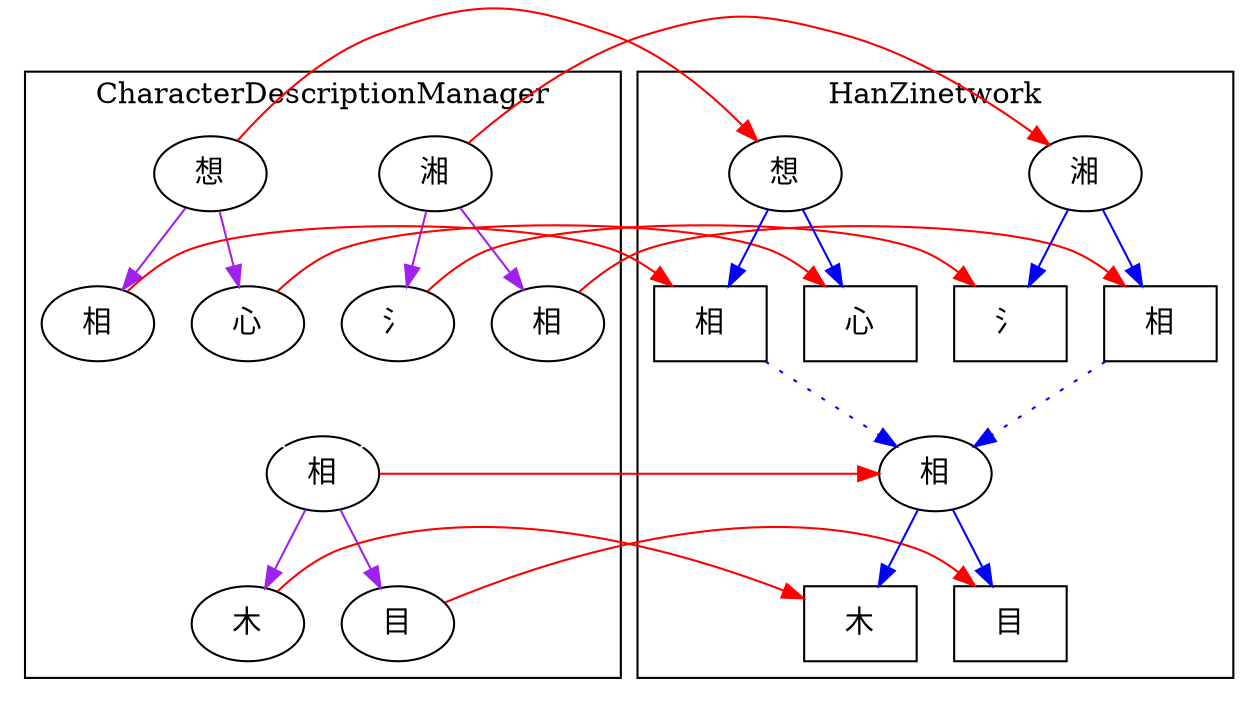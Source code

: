 digraph G {
	edge [color=red]
	subgraph cluster01 {
		label="CharacterDescriptionManager"
		edge [color=purple]
		C_字符_湘 [label="湘"]
		C_字符_相 [label="相", group=相]
		C_字符_想 [label="想"]

		C_湘_氵 [label="氵"]
		C_湘_相 [label="相"]
		C_相_木 [label="木", group=木]
		C_相_目 [label="目", group=目]
		C_想_相 [label="相"]
		C_想_心 [label="心", group=心]

		C_字符_湘->C_湘_氵
		C_字符_湘->C_湘_相

		C_字符_相->C_相_木
		C_字符_相->C_相_目

		C_字符_想->C_想_相
		C_字符_想->C_想_心

		C_湘_相->C_字符_相 [color=white]
		C_想_相->C_字符_相 [color=white]
	}
	subgraph cluster02 {
		label="HanZinetwork"
		edge [color=blue]
		N_字符_湘 [label="湘"]
		N_字符_相 [label="相", group=相]
		N_字符_想 [label="想"]
		N_湘_氵 [label="氵", shape=box]
		N_湘_相 [label="相", shape=box]
		N_相_木 [label="木", shape=box, group=木]
		N_相_目 [label="目", shape=box, group=目]
		N_想_相 [label="相", shape=box]
		N_想_心 [label="心", shape=box, group=心]

		N_字符_湘->N_湘_氵
		N_字符_湘->N_湘_相

		N_字符_相->N_相_木
		N_字符_相->N_相_目

		N_字符_想->N_想_相
		N_字符_想->N_想_心

		N_湘_相->N_字符_相 [style=dotted]
		N_想_相->N_字符_相 [style=dotted]
	}
	C_字符_湘->N_字符_湘 [constraint=false]
	C_字符_相->N_字符_相 [constraint=false]
	C_字符_想->N_字符_想 [constraint=false]

	C_湘_氵->N_湘_氵 [constraint=false]
	C_湘_相->N_湘_相 [constraint=false]

	C_相_木->N_相_木 [constraint=false]
	C_相_目->N_相_目 [constraint=false]

	C_想_相->N_想_相 [constraint=false, weight=100]
	C_想_心->N_想_心 [constraint=false, weight=100]
}


